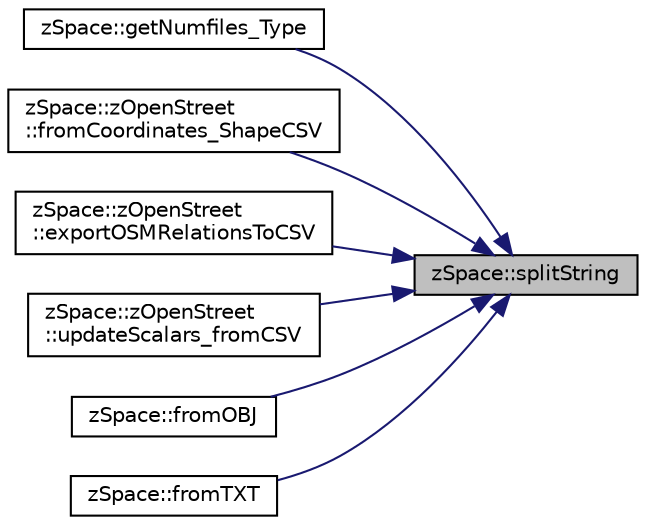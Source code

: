 digraph "zSpace::splitString"
{
 // LATEX_PDF_SIZE
  edge [fontname="Helvetica",fontsize="10",labelfontname="Helvetica",labelfontsize="10"];
  node [fontname="Helvetica",fontsize="10",shape=record];
  rankdir="RL";
  Node75 [label="zSpace::splitString",height=0.2,width=0.4,color="black", fillcolor="grey75", style="filled", fontcolor="black",tooltip="This method splits the input string based on the input delimiter."];
  Node75 -> Node76 [dir="back",color="midnightblue",fontsize="10",style="solid",fontname="Helvetica"];
  Node76 [label="zSpace::getNumfiles_Type",height=0.2,width=0.4,color="black", fillcolor="white", style="filled",URL="$group__z_core_utilities.html#gaafacded56a1ec25fc88279fb0d74c4e4",tooltip="This method returns the number of files in the input folder path of the input extension type."];
  Node75 -> Node77 [dir="back",color="midnightblue",fontsize="10",style="solid",fontname="Helvetica"];
  Node77 [label="zSpace::zOpenStreet\l::fromCoordinates_ShapeCSV",height=0.2,width=0.4,color="black", fillcolor="white", style="filled",URL="$classz_space_1_1z_open_street.html#af93fddbdfc4a6547ddd710a7ec9699af",tooltip="This method gets graph and data attributes from input shape CSV data files."];
  Node75 -> Node78 [dir="back",color="midnightblue",fontsize="10",style="solid",fontname="Helvetica"];
  Node78 [label="zSpace::zOpenStreet\l::exportOSMRelationsToCSV",height=0.2,width=0.4,color="black", fillcolor="white", style="filled",URL="$classz_space_1_1z_open_street.html#a781c071dbd990a4c2e54d2cb062a6907",tooltip="This method exports the relations from an OSM file to 3 CSV files."];
  Node75 -> Node79 [dir="back",color="midnightblue",fontsize="10",style="solid",fontname="Helvetica"];
  Node79 [label="zSpace::zOpenStreet\l::updateScalars_fromCSV",height=0.2,width=0.4,color="black", fillcolor="white", style="filled",URL="$classz_space_1_1z_open_street.html#a29a65dc5d728c2f8411b451ec56ec65f",tooltip=" "];
  Node75 -> Node80 [dir="back",color="midnightblue",fontsize="10",style="solid",fontname="Helvetica"];
  Node80 [label="zSpace::fromOBJ",height=0.2,width=0.4,color="black", fillcolor="white", style="filled",URL="$group__z_i_o___mesh.html#gad60778d5e70ebdcc0bd24babf3afa810",tooltip="This method imports zMesh from an OBJ file."];
  Node75 -> Node81 [dir="back",color="midnightblue",fontsize="10",style="solid",fontname="Helvetica"];
  Node81 [label="zSpace::fromTXT",height=0.2,width=0.4,color="black", fillcolor="white", style="filled",URL="$group__z_i_o___graph.html#ga8a777733141d990b954475902e8a8cdc",tooltip="This method imports zGraph from an TXT file."];
}
